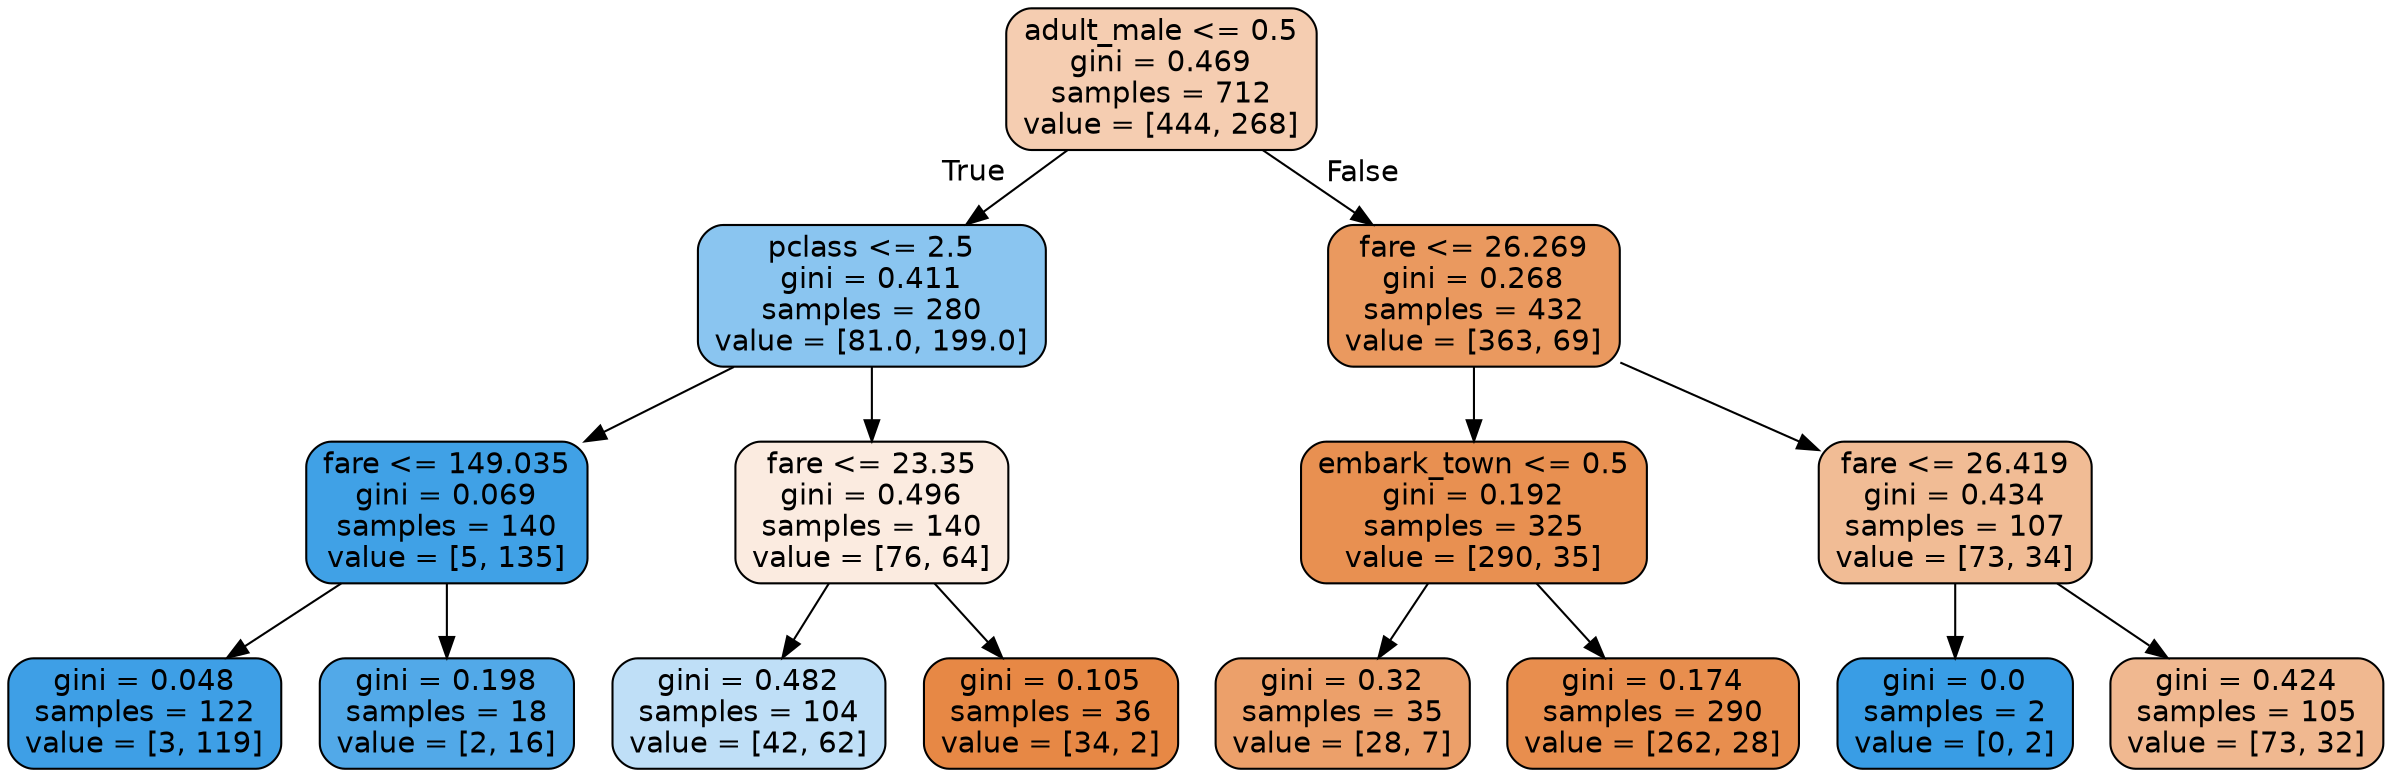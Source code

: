 digraph Tree {
node [shape=box, style="filled, rounded", color="black", fontname="helvetica"] ;
edge [fontname="helvetica"] ;
0 [label="adult_male <= 0.5\ngini = 0.469\nsamples = 712\nvalue = [444, 268]", fillcolor="#f5cdb1"] ;
1 [label="pclass <= 2.5\ngini = 0.411\nsamples = 280\nvalue = [81.0, 199.0]", fillcolor="#8ac5f0"] ;
0 -> 1 [labeldistance=2.5, labelangle=45, headlabel="True"] ;
2 [label="fare <= 149.035\ngini = 0.069\nsamples = 140\nvalue = [5, 135]", fillcolor="#40a1e6"] ;
1 -> 2 ;
3 [label="gini = 0.048\nsamples = 122\nvalue = [3, 119]", fillcolor="#3e9fe6"] ;
2 -> 3 ;
4 [label="gini = 0.198\nsamples = 18\nvalue = [2, 16]", fillcolor="#52a9e8"] ;
2 -> 4 ;
5 [label="fare <= 23.35\ngini = 0.496\nsamples = 140\nvalue = [76, 64]", fillcolor="#fbebe0"] ;
1 -> 5 ;
6 [label="gini = 0.482\nsamples = 104\nvalue = [42, 62]", fillcolor="#bfdff7"] ;
5 -> 6 ;
7 [label="gini = 0.105\nsamples = 36\nvalue = [34, 2]", fillcolor="#e78845"] ;
5 -> 7 ;
8 [label="fare <= 26.269\ngini = 0.268\nsamples = 432\nvalue = [363, 69]", fillcolor="#ea995f"] ;
0 -> 8 [labeldistance=2.5, labelangle=-45, headlabel="False"] ;
9 [label="embark_town <= 0.5\ngini = 0.192\nsamples = 325\nvalue = [290, 35]", fillcolor="#e89051"] ;
8 -> 9 ;
10 [label="gini = 0.32\nsamples = 35\nvalue = [28, 7]", fillcolor="#eca06a"] ;
9 -> 10 ;
11 [label="gini = 0.174\nsamples = 290\nvalue = [262, 28]", fillcolor="#e88e4e"] ;
9 -> 11 ;
12 [label="fare <= 26.419\ngini = 0.434\nsamples = 107\nvalue = [73, 34]", fillcolor="#f1bc95"] ;
8 -> 12 ;
13 [label="gini = 0.0\nsamples = 2\nvalue = [0, 2]", fillcolor="#399de5"] ;
12 -> 13 ;
14 [label="gini = 0.424\nsamples = 105\nvalue = [73, 32]", fillcolor="#f0b890"] ;
12 -> 14 ;
}